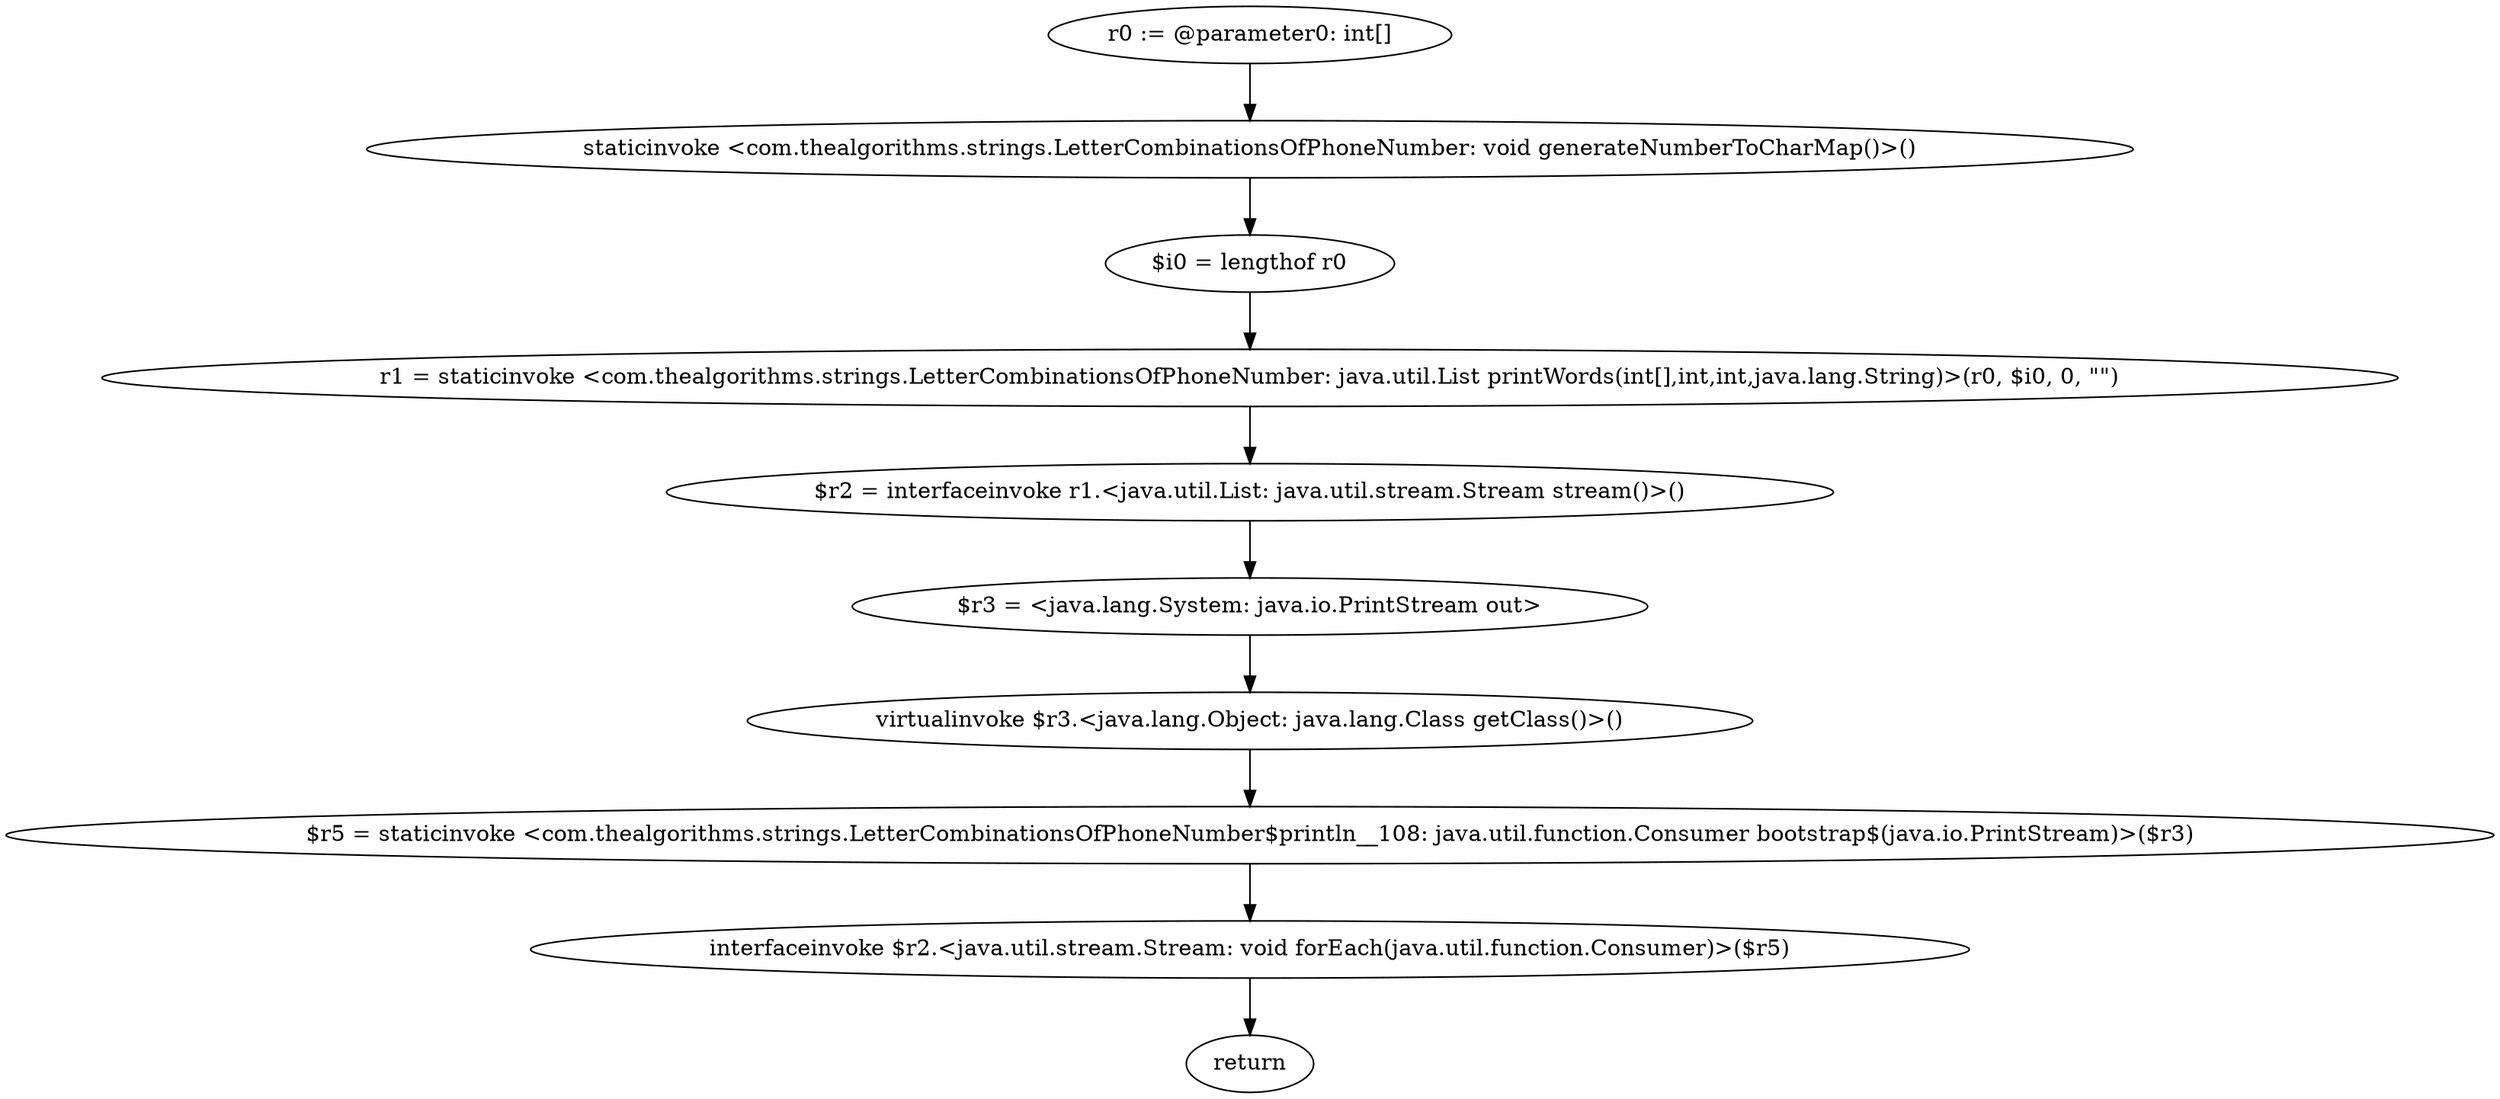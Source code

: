 digraph "unitGraph" {
    "r0 := @parameter0: int[]"
    "staticinvoke <com.thealgorithms.strings.LetterCombinationsOfPhoneNumber: void generateNumberToCharMap()>()"
    "$i0 = lengthof r0"
    "r1 = staticinvoke <com.thealgorithms.strings.LetterCombinationsOfPhoneNumber: java.util.List printWords(int[],int,int,java.lang.String)>(r0, $i0, 0, \"\")"
    "$r2 = interfaceinvoke r1.<java.util.List: java.util.stream.Stream stream()>()"
    "$r3 = <java.lang.System: java.io.PrintStream out>"
    "virtualinvoke $r3.<java.lang.Object: java.lang.Class getClass()>()"
    "$r5 = staticinvoke <com.thealgorithms.strings.LetterCombinationsOfPhoneNumber$println__108: java.util.function.Consumer bootstrap$(java.io.PrintStream)>($r3)"
    "interfaceinvoke $r2.<java.util.stream.Stream: void forEach(java.util.function.Consumer)>($r5)"
    "return"
    "r0 := @parameter0: int[]"->"staticinvoke <com.thealgorithms.strings.LetterCombinationsOfPhoneNumber: void generateNumberToCharMap()>()";
    "staticinvoke <com.thealgorithms.strings.LetterCombinationsOfPhoneNumber: void generateNumberToCharMap()>()"->"$i0 = lengthof r0";
    "$i0 = lengthof r0"->"r1 = staticinvoke <com.thealgorithms.strings.LetterCombinationsOfPhoneNumber: java.util.List printWords(int[],int,int,java.lang.String)>(r0, $i0, 0, \"\")";
    "r1 = staticinvoke <com.thealgorithms.strings.LetterCombinationsOfPhoneNumber: java.util.List printWords(int[],int,int,java.lang.String)>(r0, $i0, 0, \"\")"->"$r2 = interfaceinvoke r1.<java.util.List: java.util.stream.Stream stream()>()";
    "$r2 = interfaceinvoke r1.<java.util.List: java.util.stream.Stream stream()>()"->"$r3 = <java.lang.System: java.io.PrintStream out>";
    "$r3 = <java.lang.System: java.io.PrintStream out>"->"virtualinvoke $r3.<java.lang.Object: java.lang.Class getClass()>()";
    "virtualinvoke $r3.<java.lang.Object: java.lang.Class getClass()>()"->"$r5 = staticinvoke <com.thealgorithms.strings.LetterCombinationsOfPhoneNumber$println__108: java.util.function.Consumer bootstrap$(java.io.PrintStream)>($r3)";
    "$r5 = staticinvoke <com.thealgorithms.strings.LetterCombinationsOfPhoneNumber$println__108: java.util.function.Consumer bootstrap$(java.io.PrintStream)>($r3)"->"interfaceinvoke $r2.<java.util.stream.Stream: void forEach(java.util.function.Consumer)>($r5)";
    "interfaceinvoke $r2.<java.util.stream.Stream: void forEach(java.util.function.Consumer)>($r5)"->"return";
}
